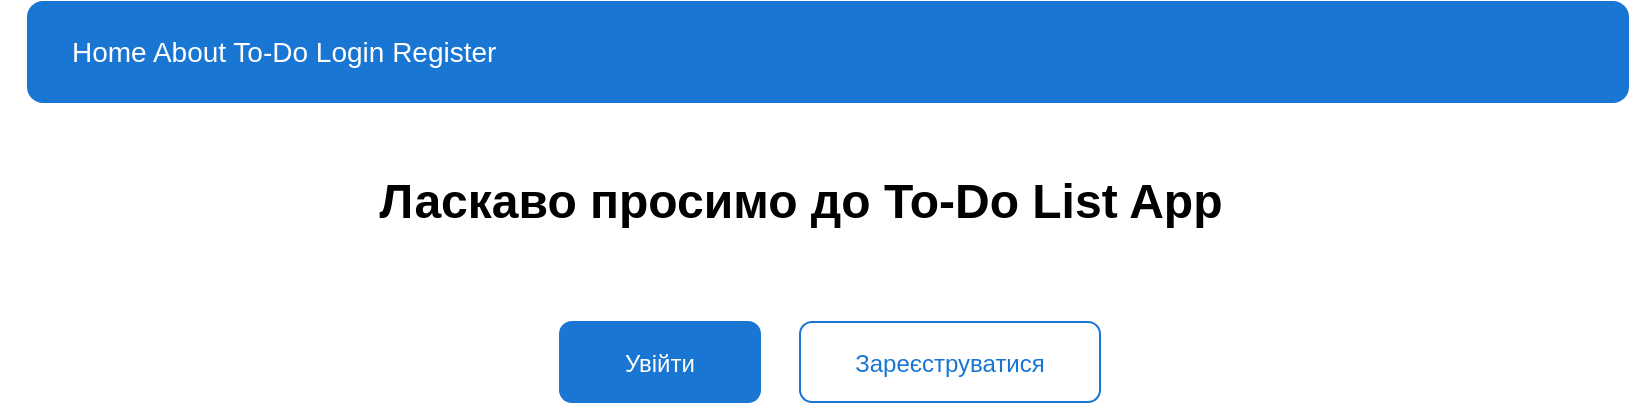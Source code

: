 <mxfile version="27.1.6">
  <diagram id="home" name="HomePage">
    <mxGraphModel dx="868" dy="439" grid="1" gridSize="10" guides="1" tooltips="1" connect="1" arrows="1" fold="1" page="1" pageScale="1" pageWidth="827" pageHeight="1169" math="0" shadow="0">
      <root>
        <mxCell id="0" />
        <mxCell id="1" parent="0" />
        <mxCell id="2" value="" style="rounded=1;fillColor=#1976d2;strokeColor=#1976d2;" parent="1" vertex="1">
          <mxGeometry x="14" width="800" height="50" as="geometry" />
        </mxCell>
        <mxCell id="3" value="Home   About   To-Do   Login   Register" style="text;html=1;align=left;verticalAlign=middle;fontSize=14;fontColor=#ffffff;" parent="1" vertex="1">
          <mxGeometry x="34" width="760" height="50" as="geometry" />
        </mxCell>
        <mxCell id="4" value="Ласкаво просимо до To-Do List App" style="text;html=1;align=center;verticalAlign=middle;fontSize=24;fontColor=#000000;fontStyle=1;" parent="1" vertex="1">
          <mxGeometry y="70" width="800" height="60" as="geometry" />
        </mxCell>
        <mxCell id="5" value="Увійти" style="rounded=1;fillColor=#1976d2;strokeColor=#1976d2;fontColor=#ffffff;" parent="1" vertex="1">
          <mxGeometry x="280" y="160" width="100" height="40" as="geometry" />
        </mxCell>
        <mxCell id="6" value="Зареєструватися" style="rounded=1;fillColor=#ffffff;strokeColor=#1976d2;fontColor=#1976d2;" parent="1" vertex="1">
          <mxGeometry x="400" y="160" width="150" height="40" as="geometry" />
        </mxCell>
      </root>
    </mxGraphModel>
  </diagram>
</mxfile>
